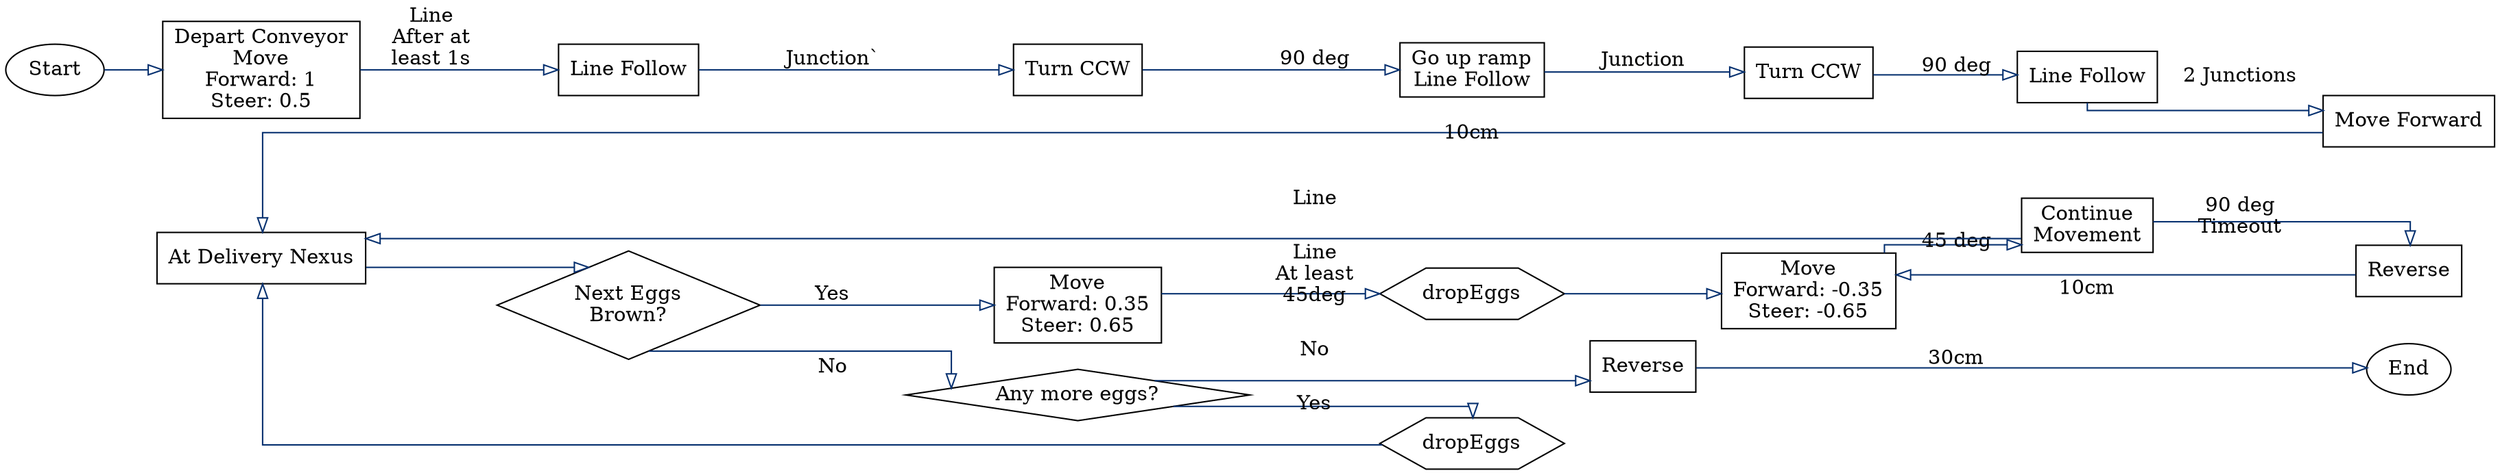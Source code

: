  digraph RootGraph {
  rankdir=LR;
  size="800,400";
  splines=ortho;

  edge [color="#06306F", fillcolor="#FFFFFF"];
  subgraph Flowchart {
      "Start" [label=Start, shape=ellipse];
      "Depart Conveyor\nMove\nForward: 1\nSteer: 0.5" [label="Depart Conveyor\nMove\nForward: 1\nSteer: 0.5", shape=box];
      "Line Follow" [label="Line Follow", shape=box];
      "Turn CCW" [label="Turn CCW", shape=box];
      "Go up ramp\nLine Follow" [label="Go up ramp\nLine Follow", shape=box];
      "Turn CCW1" [label="Turn CCW", shape=box];
      "Line Follow1" [label="Line Follow", shape=box];
      "Move Forward" [label="Move Forward", shape=box];
      "At Delivery Nexus" [label="At Delivery Nexus", shape=box];
      "Any more eggs?" [label="Any more eggs?", shape=diamond];
      "dropEggs" [label=dropEggs, sides="6", shape=polygon];
      "Move\nForward: 0.35\nSteer: 0.65" [label="Move\nForward: 0.35\nSteer: 0.65", shape=box];
      "dropEggs1" [label=dropEggs, sides="6", shape=polygon];
      "Move\nForward: -0.35\nSteer: -0.65" [label="Move\nForward: -0.35\nSteer: -0.65", shape=box];
      "Continue\nMovement" [label="Continue\nMovement", shape=box];
      "Reverse" [label=Reverse, shape=box];
      "Reverse1" [label=Reverse, shape=box];
      "End" [label=End, shape=ellipse];
      "Next Eggs\nBrown?" [label="Next Eggs\nBrown?", shape=diamond];
  }
  "Start"->"Depart Conveyor\nMove\nForward: 1\nSteer: 0.5";
  "Depart Conveyor\nMove\nForward: 1\nSteer: 0.5"->"Line Follow" [label="Line\nAfter at\nleast 1s"];
  "Line Follow"->"Turn CCW" [label="Junction`"];
  "Turn CCW"->"Go up ramp\nLine Follow" [label="90 deg"];
  "Go up ramp\nLine Follow"->"Turn CCW1" [label=Junction];
  "Turn CCW1"->"Line Follow1" [label="90 deg"];
  "Line Follow1"->"Move Forward" [label="2 Junctions"];
  "Move Forward"->"At Delivery Nexus" [label="10cm"];
  "Any more eggs?"->"dropEggs" [label=Yes];
  "dropEggs"->"At Delivery Nexus";
  "Move\nForward: 0.35\nSteer: 0.65"->"dropEggs1" [label="Line\nAt least\n45deg"];
  "dropEggs1"->"Move\nForward: -0.35\nSteer: -0.65";
  "Continue\nMovement"->"At Delivery Nexus" [label=Line];
  "Continue\nMovement"->"Reverse" [label="90 deg\nTimeout"];
  "Move\nForward: -0.35\nSteer: -0.65"->"Continue\nMovement" [label="45 deg"];
  "Reverse"->"Move\nForward: -0.35\nSteer: -0.65" [label="10cm"];
  "Any more eggs?"->"Reverse1" [label=No];
  "Reverse1"->"End" [label="30cm"];
  "At Delivery Nexus"->"Next Eggs\nBrown?";
  "Next Eggs\nBrown?"->"Move\nForward: 0.35\nSteer: 0.65" [label=Yes];
  "Next Eggs\nBrown?"->"Any more eggs?" [label="No\n"];

  {rank=min; Start}
  {rank=max; End}
  {rank=same; "At Delivery Nexus"; "Depart Conveyor\nMove\nForward: 1\nSteer: 0.5"}
}
